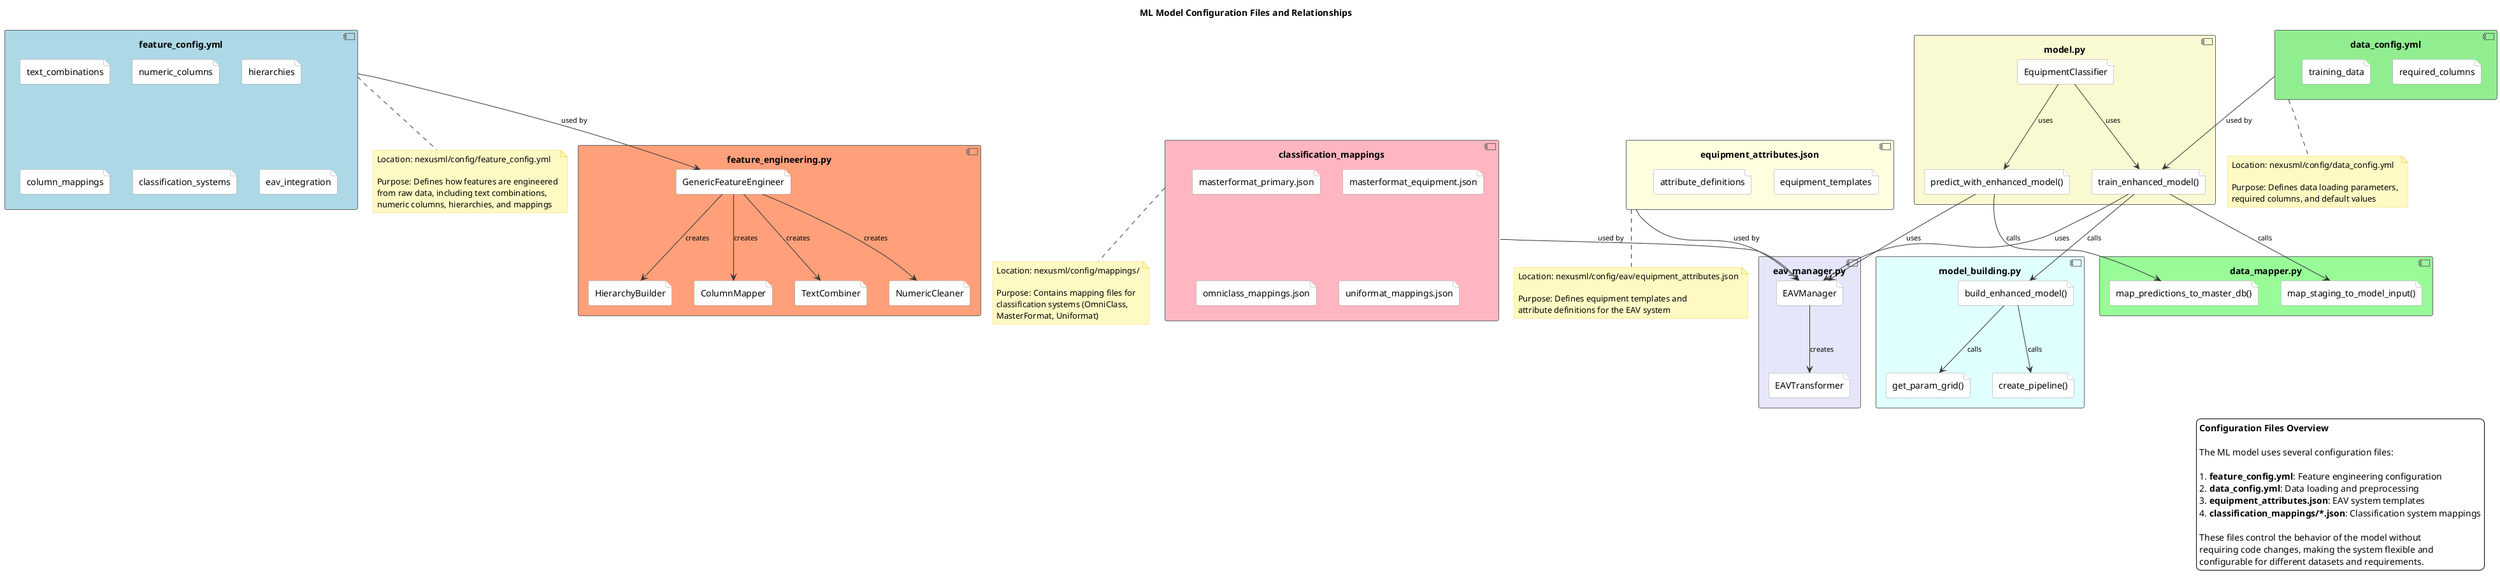 @startuml "ML Model Configuration Files"

' Define styles
skinparam backgroundColor white
skinparam ComponentStyle uml2
skinparam ComponentBorderColor #666666
skinparam ComponentBackgroundColor #EEEEEE
skinparam FileBorderColor #999999
skinparam FileBackgroundColor #FFFFFF
skinparam NoteBackgroundColor #FFF9C4
skinparam NoteBorderColor #FFD54F
skinparam ArrowColor #333333
skinparam ArrowFontSize 11

' Title
title ML Model Configuration Files and Relationships

' Define file components
component "feature_config.yml" as FeatureConfig #LightBlue {
  file "text_combinations" as TextCombinations
  file "numeric_columns" as NumericColumns
  file "hierarchies" as Hierarchies
  file "column_mappings" as ColumnMappings
  file "classification_systems" as ClassificationSystems
  file "eav_integration" as EAVIntegration
}

component "data_config.yml" as DataConfig #LightGreen {
  file "required_columns" as RequiredColumns
  file "training_data" as TrainingDataConfig
}

component "equipment_attributes.json" as EquipmentAttributes #LightYellow {
  file "equipment_templates" as EquipmentTemplates
  file "attribute_definitions" as AttributeDefinitions
}

component "classification_mappings" as ClassificationMappings #LightPink {
  file "masterformat_primary.json" as MasterformatPrimary
  file "masterformat_equipment.json" as MasterformatEquipment
  file "omniclass_mappings.json" as OmniclassMappings
  file "uniformat_mappings.json" as UniformatMappings
}

' Define code components
component "model_building.py" as ModelBuilding #LightCyan {
  file "build_enhanced_model()" as BuildEnhancedModel
  file "create_pipeline()" as CreatePipeline
  file "get_param_grid()" as GetParamGrid
}

component "feature_engineering.py" as FeatureEngineering #LightSalmon {
  file "GenericFeatureEngineer" as GenericFeatureEngineer
  file "TextCombiner" as TextCombinerClass
  file "NumericCleaner" as NumericCleanerClass
  file "HierarchyBuilder" as HierarchyBuilderClass
  file "ColumnMapper" as ColumnMapperClass
}

component "model.py" as Model #LightGoldenRodYellow {
  file "train_enhanced_model()" as TrainEnhancedModel
  file "predict_with_enhanced_model()" as PredictWithEnhancedModel
  file "EquipmentClassifier" as EquipmentClassifierClass
}

component "eav_manager.py" as EAVManager #Lavender {
  file "EAVManager" as EAVManagerClass
  file "EAVTransformer" as EAVTransformerClass
}

component "data_mapper.py" as DataMapper #PaleGreen {
  file "map_staging_to_model_input()" as MapStagingToModelInput
  file "map_predictions_to_master_db()" as MapPredictionsToMasterDB
}

' Define file locations
note bottom of FeatureConfig
  Location: nexusml/config/feature_config.yml
  
  Purpose: Defines how features are engineered
  from raw data, including text combinations,
  numeric columns, hierarchies, and mappings
end note

note bottom of DataConfig
  Location: nexusml/config/data_config.yml
  
  Purpose: Defines data loading parameters,
  required columns, and default values
end note

note bottom of EquipmentAttributes
  Location: nexusml/config/eav/equipment_attributes.json
  
  Purpose: Defines equipment templates and
  attribute definitions for the EAV system
end note

note bottom of ClassificationMappings
  Location: nexusml/config/mappings/
  
  Purpose: Contains mapping files for
  classification systems (OmniClass,
  MasterFormat, Uniformat)
end note

' Define relationships
FeatureConfig --> GenericFeatureEngineer : "used by"
DataConfig --> TrainEnhancedModel : "used by"
EquipmentAttributes --> EAVManagerClass : "used by"
ClassificationMappings --> EAVManagerClass : "used by"

GenericFeatureEngineer --> TextCombinerClass : "creates"
GenericFeatureEngineer --> NumericCleanerClass : "creates"
GenericFeatureEngineer --> HierarchyBuilderClass : "creates"
GenericFeatureEngineer --> ColumnMapperClass : "creates"

BuildEnhancedModel --> CreatePipeline : "calls"
BuildEnhancedModel --> GetParamGrid : "calls"

TrainEnhancedModel --> BuildEnhancedModel : "calls"
EquipmentClassifierClass --> TrainEnhancedModel : "uses"
EquipmentClassifierClass --> PredictWithEnhancedModel : "uses"

EAVManagerClass --> EAVTransformerClass : "creates"
TrainEnhancedModel --> EAVManagerClass : "uses"
PredictWithEnhancedModel --> EAVManagerClass : "uses"

TrainEnhancedModel --> MapStagingToModelInput : "calls"
PredictWithEnhancedModel --> MapPredictionsToMasterDB : "calls"

' Add legend
legend right
  <b>Configuration Files Overview</b>
  
  The ML model uses several configuration files:
  
  1. <b>feature_config.yml</b>: Feature engineering configuration
  2. <b>data_config.yml</b>: Data loading and preprocessing
  3. <b>equipment_attributes.json</b>: EAV system templates
  4. <b>classification_mappings/*.json</b>: Classification system mappings
  
  These files control the behavior of the model without
  requiring code changes, making the system flexible and
  configurable for different datasets and requirements.
end legend

@enduml